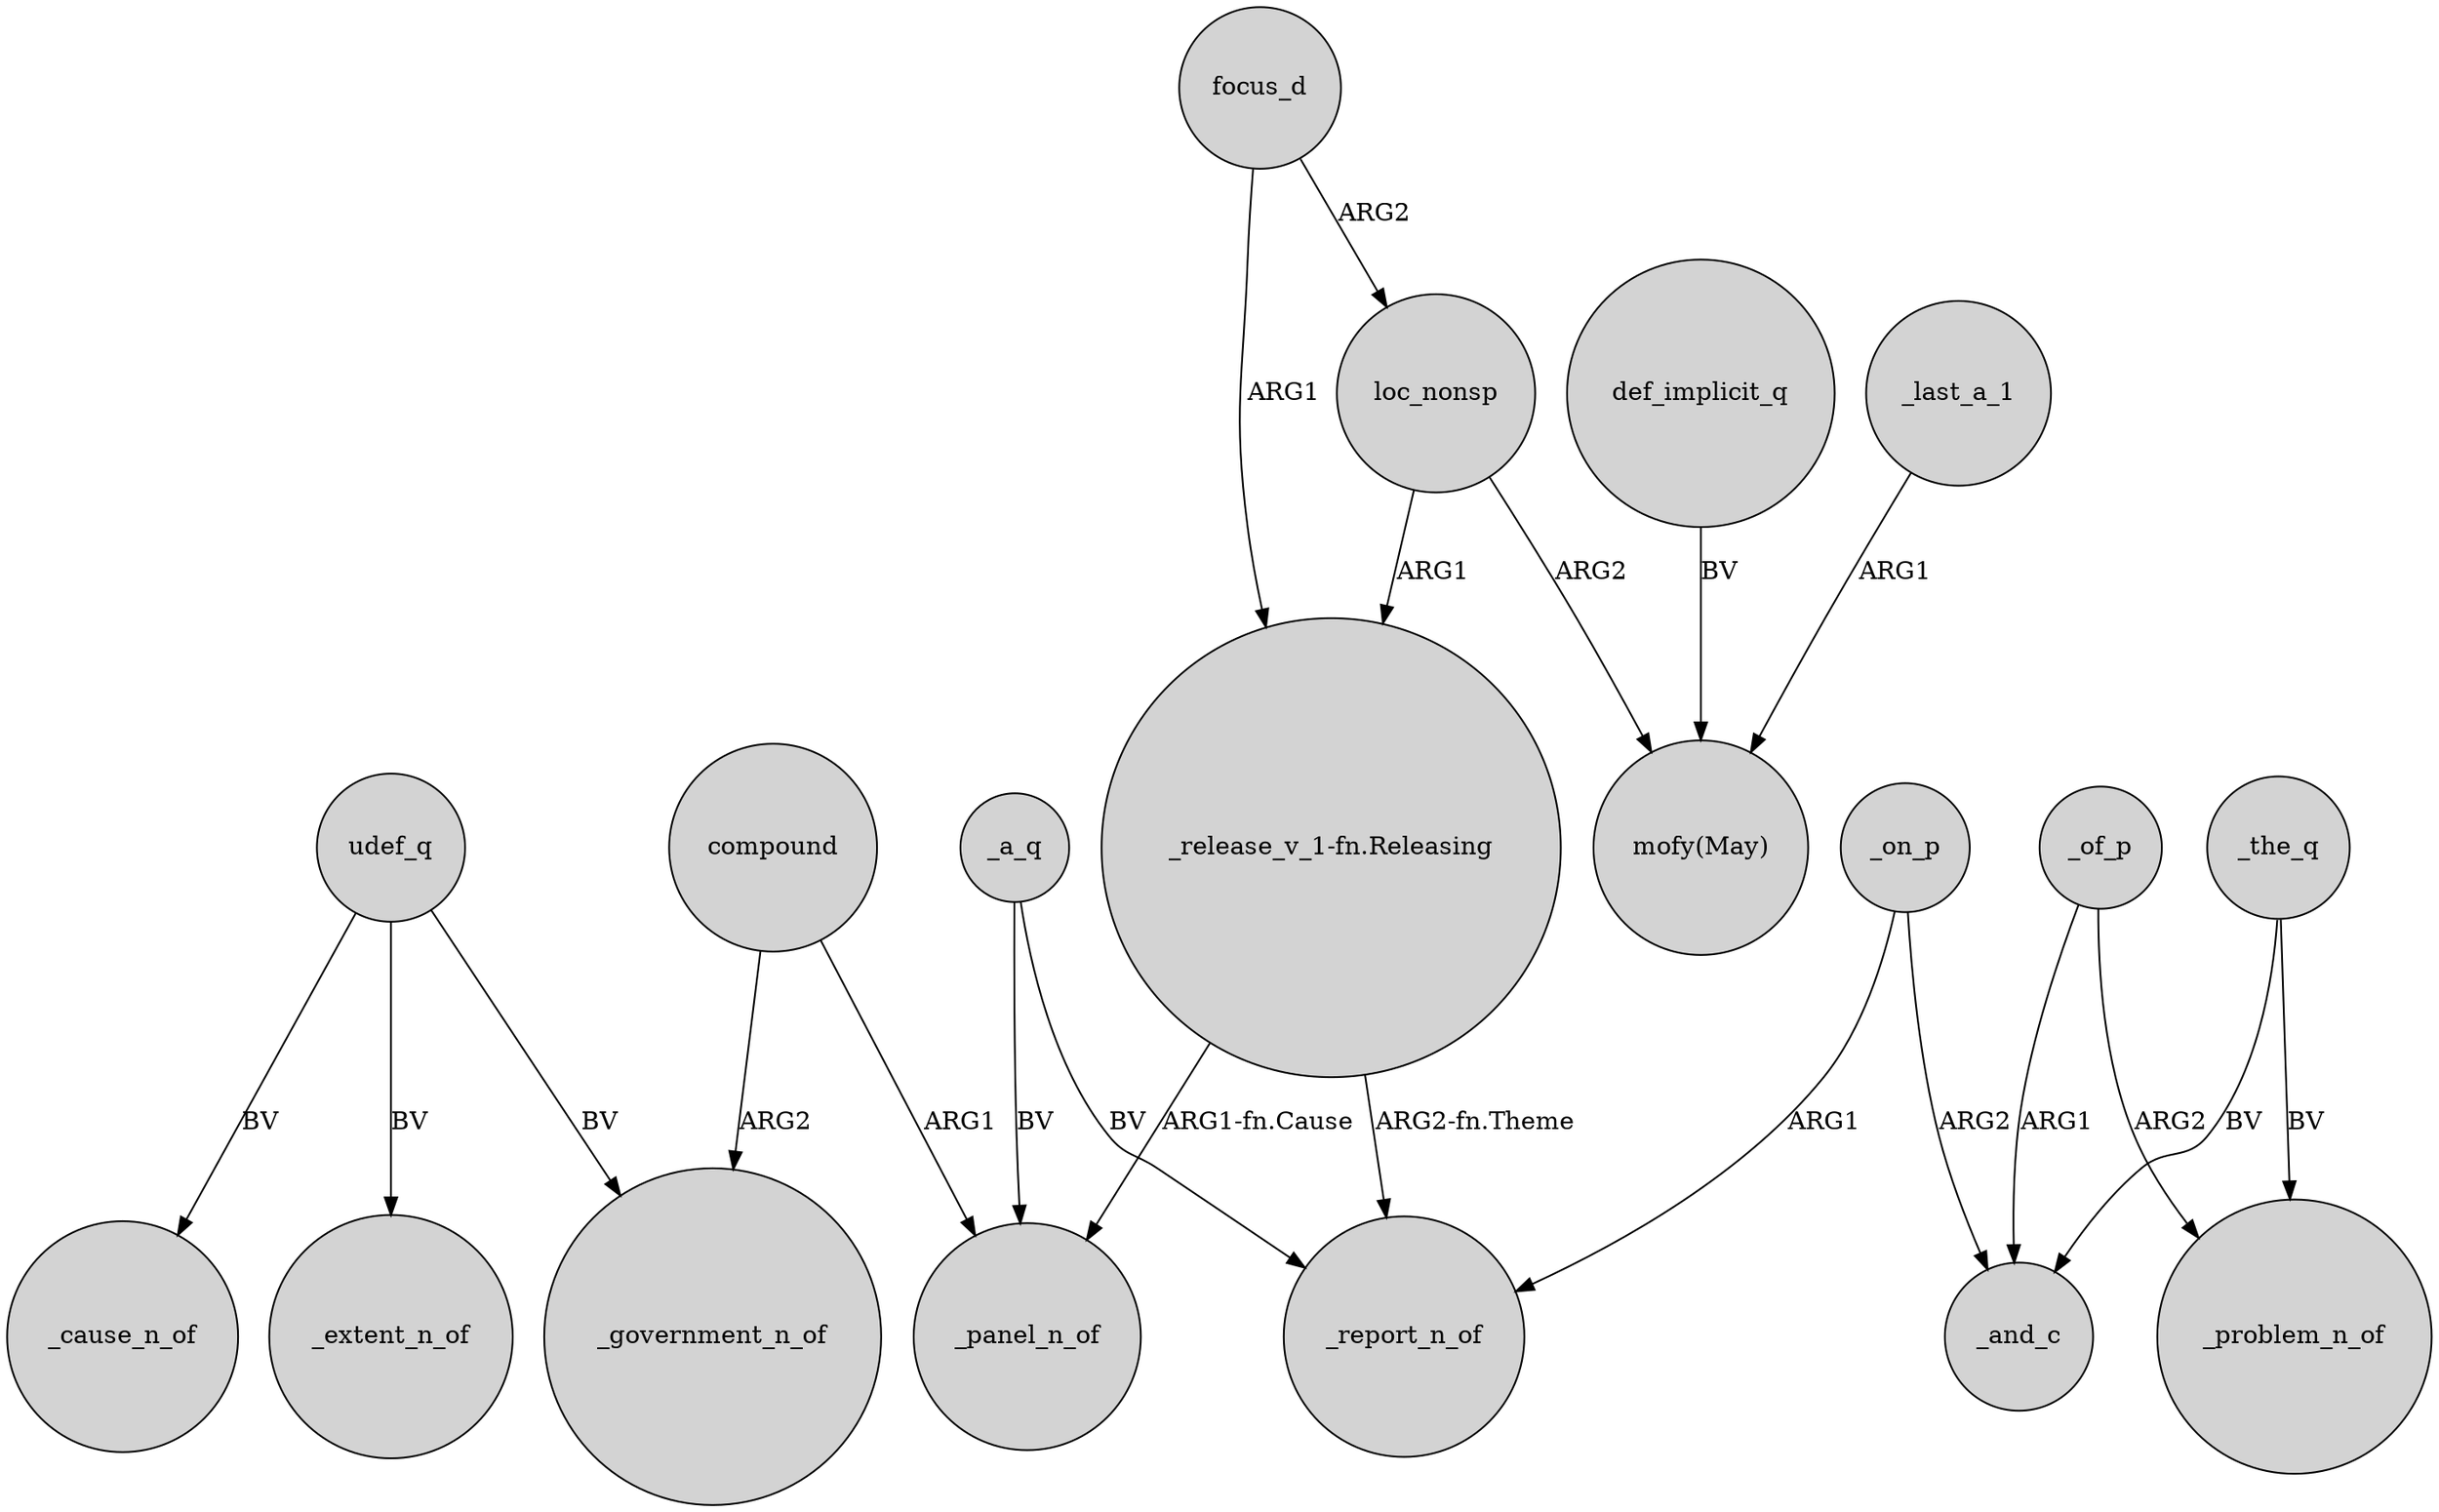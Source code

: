 digraph {
	node [shape=circle style=filled]
	_a_q -> _report_n_of [label=BV]
	_the_q -> _and_c [label=BV]
	_last_a_1 -> "mofy(May)" [label=ARG1]
	focus_d -> loc_nonsp [label=ARG2]
	_of_p -> _problem_n_of [label=ARG2]
	compound -> _government_n_of [label=ARG2]
	udef_q -> _government_n_of [label=BV]
	"_release_v_1-fn.Releasing" -> _report_n_of [label="ARG2-fn.Theme"]
	udef_q -> _cause_n_of [label=BV]
	loc_nonsp -> "mofy(May)" [label=ARG2]
	_the_q -> _problem_n_of [label=BV]
	loc_nonsp -> "_release_v_1-fn.Releasing" [label=ARG1]
	def_implicit_q -> "mofy(May)" [label=BV]
	"_release_v_1-fn.Releasing" -> _panel_n_of [label="ARG1-fn.Cause"]
	udef_q -> _extent_n_of [label=BV]
	compound -> _panel_n_of [label=ARG1]
	_on_p -> _report_n_of [label=ARG1]
	_a_q -> _panel_n_of [label=BV]
	_of_p -> _and_c [label=ARG1]
	_on_p -> _and_c [label=ARG2]
	focus_d -> "_release_v_1-fn.Releasing" [label=ARG1]
}
